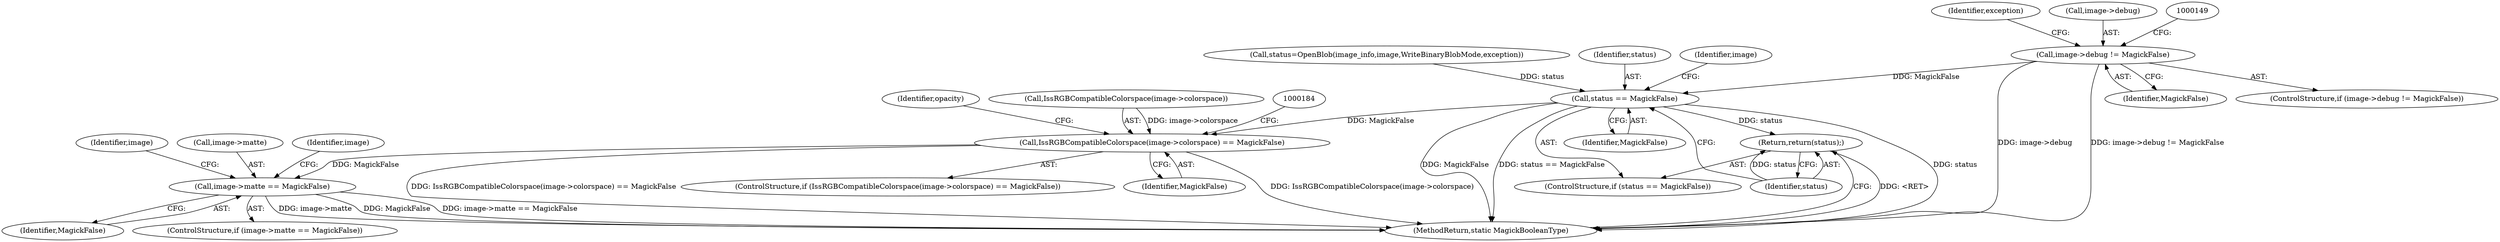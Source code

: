 digraph "0_ImageMagick_10b3823a7619ed22d42764733eb052c4159bc8c1_1@pointer" {
"1000143" [label="(Call,image->debug != MagickFalse)"];
"1000171" [label="(Call,status == MagickFalse)"];
"1000174" [label="(Return,return(status);)"];
"1000177" [label="(Call,IssRGBCompatibleColorspace(image->colorspace) == MagickFalse)"];
"1000193" [label="(Call,image->matte == MagickFalse)"];
"1000224" [label="(Identifier,image)"];
"1000197" [label="(Identifier,MagickFalse)"];
"1000158" [label="(Identifier,exception)"];
"1000163" [label="(Call,status=OpenBlob(image_info,image,WriteBinaryBlobMode,exception))"];
"1000590" [label="(MethodReturn,static MagickBooleanType)"];
"1000175" [label="(Identifier,status)"];
"1000142" [label="(ControlStructure,if (image->debug != MagickFalse))"];
"1000177" [label="(Call,IssRGBCompatibleColorspace(image->colorspace) == MagickFalse)"];
"1000176" [label="(ControlStructure,if (IssRGBCompatibleColorspace(image->colorspace) == MagickFalse))"];
"1000194" [label="(Call,image->matte)"];
"1000189" [label="(Identifier,opacity)"];
"1000203" [label="(Identifier,image)"];
"1000192" [label="(ControlStructure,if (image->matte == MagickFalse))"];
"1000170" [label="(ControlStructure,if (status == MagickFalse))"];
"1000143" [label="(Call,image->debug != MagickFalse)"];
"1000174" [label="(Return,return(status);)"];
"1000178" [label="(Call,IssRGBCompatibleColorspace(image->colorspace))"];
"1000172" [label="(Identifier,status)"];
"1000182" [label="(Identifier,MagickFalse)"];
"1000173" [label="(Identifier,MagickFalse)"];
"1000147" [label="(Identifier,MagickFalse)"];
"1000180" [label="(Identifier,image)"];
"1000193" [label="(Call,image->matte == MagickFalse)"];
"1000144" [label="(Call,image->debug)"];
"1000171" [label="(Call,status == MagickFalse)"];
"1000143" -> "1000142"  [label="AST: "];
"1000143" -> "1000147"  [label="CFG: "];
"1000144" -> "1000143"  [label="AST: "];
"1000147" -> "1000143"  [label="AST: "];
"1000149" -> "1000143"  [label="CFG: "];
"1000158" -> "1000143"  [label="CFG: "];
"1000143" -> "1000590"  [label="DDG: image->debug"];
"1000143" -> "1000590"  [label="DDG: image->debug != MagickFalse"];
"1000143" -> "1000171"  [label="DDG: MagickFalse"];
"1000171" -> "1000170"  [label="AST: "];
"1000171" -> "1000173"  [label="CFG: "];
"1000172" -> "1000171"  [label="AST: "];
"1000173" -> "1000171"  [label="AST: "];
"1000175" -> "1000171"  [label="CFG: "];
"1000180" -> "1000171"  [label="CFG: "];
"1000171" -> "1000590"  [label="DDG: status"];
"1000171" -> "1000590"  [label="DDG: MagickFalse"];
"1000171" -> "1000590"  [label="DDG: status == MagickFalse"];
"1000163" -> "1000171"  [label="DDG: status"];
"1000171" -> "1000174"  [label="DDG: status"];
"1000171" -> "1000177"  [label="DDG: MagickFalse"];
"1000174" -> "1000170"  [label="AST: "];
"1000174" -> "1000175"  [label="CFG: "];
"1000175" -> "1000174"  [label="AST: "];
"1000590" -> "1000174"  [label="CFG: "];
"1000174" -> "1000590"  [label="DDG: <RET>"];
"1000175" -> "1000174"  [label="DDG: status"];
"1000177" -> "1000176"  [label="AST: "];
"1000177" -> "1000182"  [label="CFG: "];
"1000178" -> "1000177"  [label="AST: "];
"1000182" -> "1000177"  [label="AST: "];
"1000184" -> "1000177"  [label="CFG: "];
"1000189" -> "1000177"  [label="CFG: "];
"1000177" -> "1000590"  [label="DDG: IssRGBCompatibleColorspace(image->colorspace)"];
"1000177" -> "1000590"  [label="DDG: IssRGBCompatibleColorspace(image->colorspace) == MagickFalse"];
"1000178" -> "1000177"  [label="DDG: image->colorspace"];
"1000177" -> "1000193"  [label="DDG: MagickFalse"];
"1000193" -> "1000192"  [label="AST: "];
"1000193" -> "1000197"  [label="CFG: "];
"1000194" -> "1000193"  [label="AST: "];
"1000197" -> "1000193"  [label="AST: "];
"1000203" -> "1000193"  [label="CFG: "];
"1000224" -> "1000193"  [label="CFG: "];
"1000193" -> "1000590"  [label="DDG: image->matte"];
"1000193" -> "1000590"  [label="DDG: MagickFalse"];
"1000193" -> "1000590"  [label="DDG: image->matte == MagickFalse"];
}
